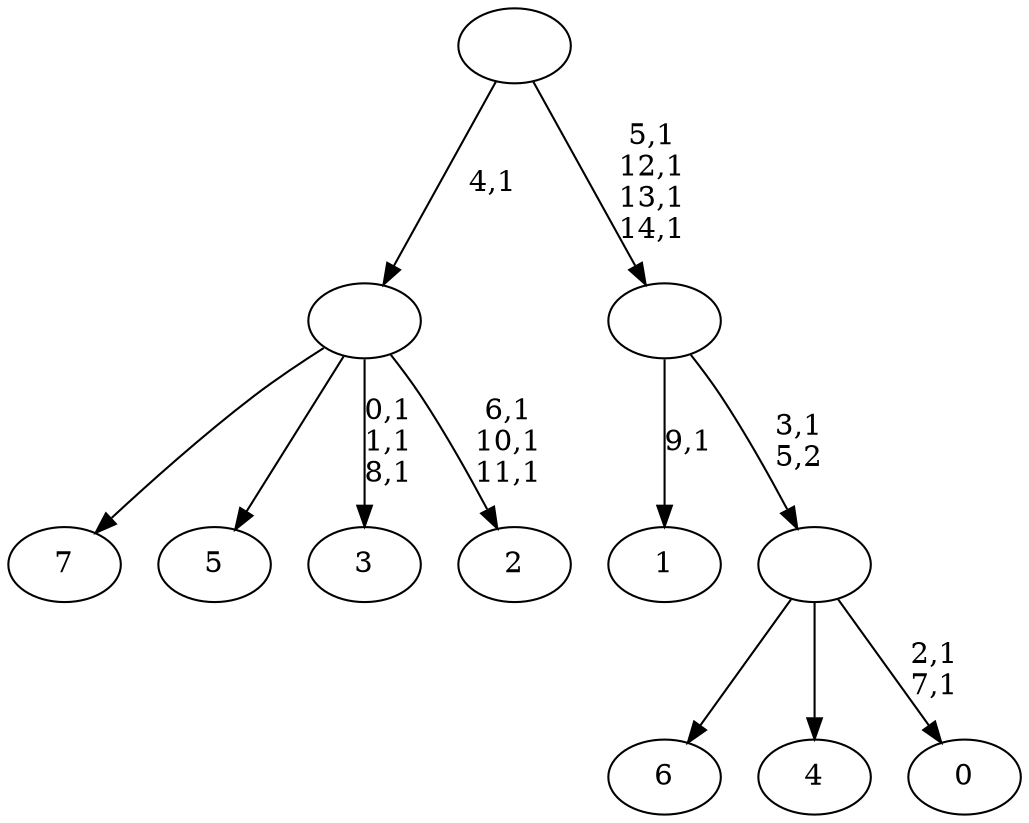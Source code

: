 digraph T {
	23 [label="7"]
	22 [label="6"]
	21 [label="5"]
	20 [label="4"]
	19 [label="3"]
	15 [label="2"]
	11 [label=""]
	10 [label="1"]
	8 [label="0"]
	5 [label=""]
	4 [label=""]
	0 [label=""]
	11 -> 15 [label="6,1\n10,1\n11,1"]
	11 -> 19 [label="0,1\n1,1\n8,1"]
	11 -> 23 [label=""]
	11 -> 21 [label=""]
	5 -> 8 [label="2,1\n7,1"]
	5 -> 22 [label=""]
	5 -> 20 [label=""]
	4 -> 10 [label="9,1"]
	4 -> 5 [label="3,1\n5,2"]
	0 -> 4 [label="5,1\n12,1\n13,1\n14,1"]
	0 -> 11 [label="4,1"]
}
